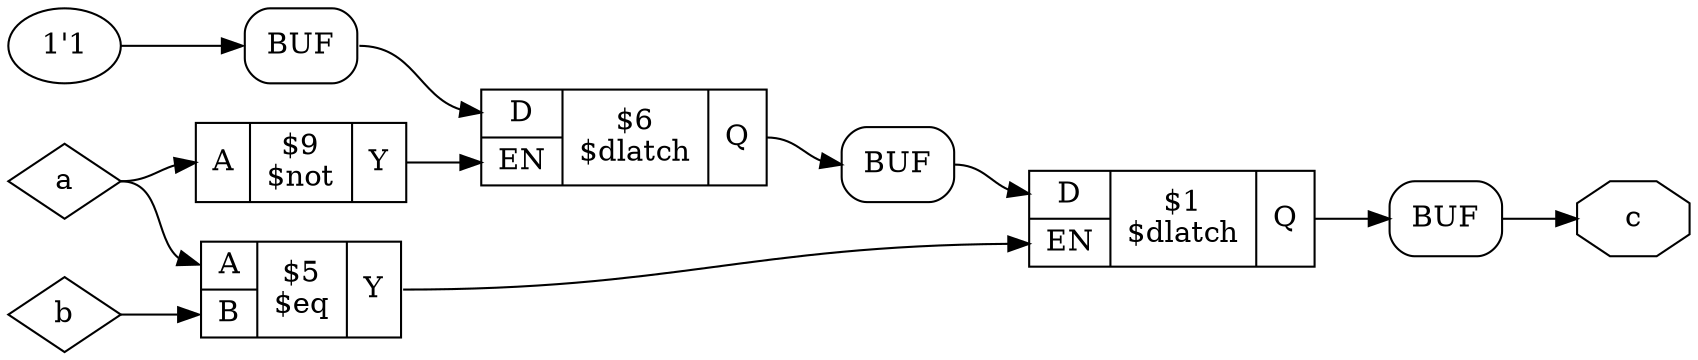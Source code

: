 digraph "" {
label="";
rankdir="LR";
remincross=true;
n7 [ shape=octagon, label="c", color="black", fontcolor="black" ];
n8 [ shape=diamond, label="b", color="black", fontcolor="black" ];
n9 [ shape=diamond, label="a", color="black", fontcolor="black" ];
c12 [ shape=record, label="{{<p10> A}|$9\n$not|{<p11> Y}}" ];
c16 [ shape=record, label="{{<p13> D|<p14> EN}|$6\n$dlatch|{<p15> Q}}" ];
c18 [ shape=record, label="{{<p10> A|<p17> B}|$5\n$eq|{<p11> Y}}" ];
c19 [ shape=record, label="{{<p13> D|<p14> EN}|$1\n$dlatch|{<p15> Q}}" ];
v0 [ label="1'1" ];
x1 [shape=box, style=rounded, label="BUF"];
x2 [shape=box, style=rounded, label="BUF"];
x3 [shape=box, style=rounded, label="BUF"];
c12:p11:e -> c16:p14:w [color="black", label=""];
x1:e:e -> c16:p13:w [color="black", label=""];
c16:p15:e -> x2:w:w [color="black", label=""];
c18:p11:e -> c19:p14:w [color="black", label=""];
x2:e:e -> c19:p13:w [color="black", label=""];
c19:p15:e -> x3:w:w [color="black", label=""];
x3:e:e -> n7:w [color="black", label=""];
n8:e -> c18:p17:w [color="black", label=""];
n9:e -> c12:p10:w [color="black", label=""];
n9:e -> c18:p10:w [color="black", label=""];
v0:e -> x1:w:w [color="black", label=""];
}
